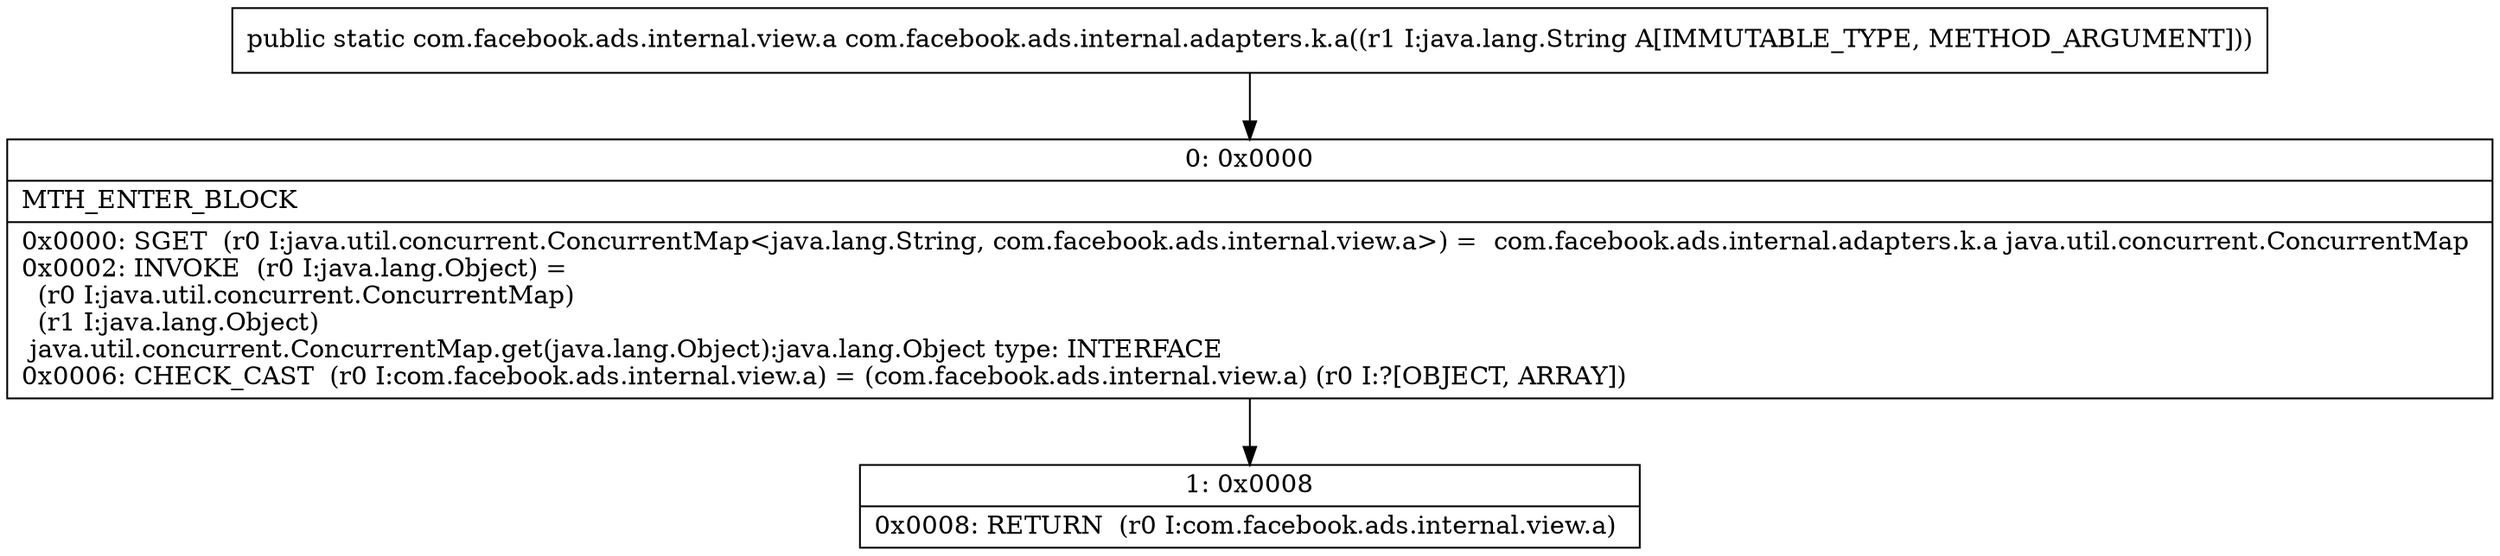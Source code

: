 digraph "CFG forcom.facebook.ads.internal.adapters.k.a(Ljava\/lang\/String;)Lcom\/facebook\/ads\/internal\/view\/a;" {
Node_0 [shape=record,label="{0\:\ 0x0000|MTH_ENTER_BLOCK\l|0x0000: SGET  (r0 I:java.util.concurrent.ConcurrentMap\<java.lang.String, com.facebook.ads.internal.view.a\>) =  com.facebook.ads.internal.adapters.k.a java.util.concurrent.ConcurrentMap \l0x0002: INVOKE  (r0 I:java.lang.Object) = \l  (r0 I:java.util.concurrent.ConcurrentMap)\l  (r1 I:java.lang.Object)\l java.util.concurrent.ConcurrentMap.get(java.lang.Object):java.lang.Object type: INTERFACE \l0x0006: CHECK_CAST  (r0 I:com.facebook.ads.internal.view.a) = (com.facebook.ads.internal.view.a) (r0 I:?[OBJECT, ARRAY]) \l}"];
Node_1 [shape=record,label="{1\:\ 0x0008|0x0008: RETURN  (r0 I:com.facebook.ads.internal.view.a) \l}"];
MethodNode[shape=record,label="{public static com.facebook.ads.internal.view.a com.facebook.ads.internal.adapters.k.a((r1 I:java.lang.String A[IMMUTABLE_TYPE, METHOD_ARGUMENT])) }"];
MethodNode -> Node_0;
Node_0 -> Node_1;
}

